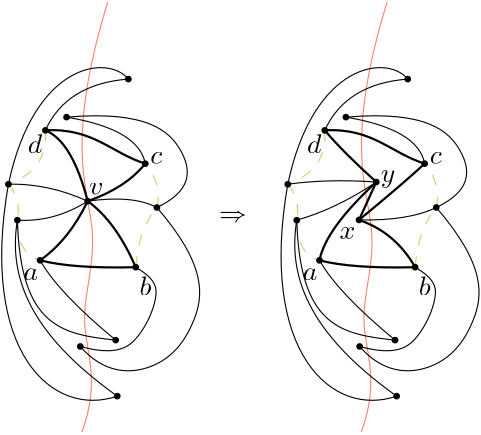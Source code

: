 <?xml version="1.0"?>
<!DOCTYPE ipe SYSTEM "ipe.dtd">
<ipe version="70206" creator="Ipe 7.2.7">
<info created="D:20180427155132" modified="D:20180920155719"/>
<preamble>%\usepackage{ods-figs}</preamble>
<ipestyle name="basic">
<symbol name="arrow/arc(spx)">
<path stroke="sym-stroke" fill="sym-stroke" pen="sym-pen">
0 0 m
-1 0.333 l
-1 -0.333 l
h
</path>
</symbol>
<symbol name="arrow/farc(spx)">
<path stroke="sym-stroke" fill="white" pen="sym-pen">
0 0 m
-1 0.333 l
-1 -0.333 l
h
</path>
</symbol>
<symbol name="arrow/ptarc(spx)">
<path stroke="sym-stroke" fill="sym-stroke" pen="sym-pen">
0 0 m
-1 0.333 l
-0.8 0 l
-1 -0.333 l
h
</path>
</symbol>
<symbol name="arrow/fptarc(spx)">
<path stroke="sym-stroke" fill="white" pen="sym-pen">
0 0 m
-1 0.333 l
-0.8 0 l
-1 -0.333 l
h
</path>
</symbol>
<symbol name="mark/circle(sx)" transformations="translations">
<path fill="sym-stroke">
0.6 0 0 0.6 0 0 e
0.4 0 0 0.4 0 0 e
</path>
</symbol>
<symbol name="mark/disk(sx)" transformations="translations">
<path fill="sym-stroke">
0.6 0 0 0.6 0 0 e
</path>
</symbol>
<symbol name="mark/fdisk(sfx)" transformations="translations">
<group>
<path fill="sym-fill">
0.5 0 0 0.5 0 0 e
</path>
<path fill="sym-stroke" fillrule="eofill">
0.6 0 0 0.6 0 0 e
0.4 0 0 0.4 0 0 e
</path>
</group>
</symbol>
<symbol name="mark/box(sx)" transformations="translations">
<path fill="sym-stroke" fillrule="eofill">
-0.6 -0.6 m
0.6 -0.6 l
0.6 0.6 l
-0.6 0.6 l
h
-0.4 -0.4 m
0.4 -0.4 l
0.4 0.4 l
-0.4 0.4 l
h
</path>
</symbol>
<symbol name="mark/square(sx)" transformations="translations">
<path fill="sym-stroke">
-0.6 -0.6 m
0.6 -0.6 l
0.6 0.6 l
-0.6 0.6 l
h
</path>
</symbol>
<symbol name="mark/fsquare(sfx)" transformations="translations">
<group>
<path fill="sym-fill">
-0.5 -0.5 m
0.5 -0.5 l
0.5 0.5 l
-0.5 0.5 l
h
</path>
<path fill="sym-stroke" fillrule="eofill">
-0.6 -0.6 m
0.6 -0.6 l
0.6 0.6 l
-0.6 0.6 l
h
-0.4 -0.4 m
0.4 -0.4 l
0.4 0.4 l
-0.4 0.4 l
h
</path>
</group>
</symbol>
<symbol name="mark/cross(sx)" transformations="translations">
<group>
<path fill="sym-stroke">
-0.43 -0.57 m
0.57 0.43 l
0.43 0.57 l
-0.57 -0.43 l
h
</path>
<path fill="sym-stroke">
-0.43 0.57 m
0.57 -0.43 l
0.43 -0.57 l
-0.57 0.43 l
h
</path>
</group>
</symbol>
<symbol name="arrow/fnormal(spx)">
<path stroke="sym-stroke" fill="white" pen="sym-pen">
0 0 m
-1 0.333 l
-1 -0.333 l
h
</path>
</symbol>
<symbol name="arrow/pointed(spx)">
<path stroke="sym-stroke" fill="sym-stroke" pen="sym-pen">
0 0 m
-1 0.333 l
-0.8 0 l
-1 -0.333 l
h
</path>
</symbol>
<symbol name="arrow/fpointed(spx)">
<path stroke="sym-stroke" fill="white" pen="sym-pen">
0 0 m
-1 0.333 l
-0.8 0 l
-1 -0.333 l
h
</path>
</symbol>
<symbol name="arrow/linear(spx)">
<path stroke="sym-stroke" pen="sym-pen">
-1 0.333 m
0 0 l
-1 -0.333 l
</path>
</symbol>
<symbol name="arrow/fdouble(spx)">
<path stroke="sym-stroke" fill="white" pen="sym-pen">
0 0 m
-1 0.333 l
-1 -0.333 l
h
-1 0 m
-2 0.333 l
-2 -0.333 l
h
</path>
</symbol>
<symbol name="arrow/double(spx)">
<path stroke="sym-stroke" fill="sym-stroke" pen="sym-pen">
0 0 m
-1 0.333 l
-1 -0.333 l
h
-1 0 m
-2 0.333 l
-2 -0.333 l
h
</path>
</symbol>
<pen name="heavier" value="0.8"/>
<pen name="fat" value="1.2"/>
<pen name="ultrafat" value="2"/>
<symbolsize name="large" value="5"/>
<symbolsize name="small" value="2"/>
<symbolsize name="tiny" value="1.1"/>
<arrowsize name="large" value="10"/>
<arrowsize name="small" value="5"/>
<arrowsize name="tiny" value="3"/>
<color name="red" value="1 0 0"/>
<color name="green" value="0 1 0"/>
<color name="blue" value="0 0 1"/>
<color name="yellow" value="1 1 0"/>
<color name="orange" value="1 0.647 0"/>
<color name="gold" value="1 0.843 0"/>
<color name="purple" value="0.627 0.125 0.941"/>
<color name="gray" value="0.745"/>
<color name="brown" value="0.647 0.165 0.165"/>
<color name="navy" value="0 0 0.502"/>
<color name="pink" value="1 0.753 0.796"/>
<color name="seagreen" value="0.18 0.545 0.341"/>
<color name="turquoise" value="0.251 0.878 0.816"/>
<color name="violet" value="0.933 0.51 0.933"/>
<color name="darkblue" value="0 0 0.545"/>
<color name="darkcyan" value="0 0.545 0.545"/>
<color name="darkgray" value="0.663"/>
<color name="darkgreen" value="0 0.392 0"/>
<color name="darkmagenta" value="0.545 0 0.545"/>
<color name="darkorange" value="1 0.549 0"/>
<color name="darkred" value="0.545 0 0"/>
<color name="lightblue" value="0.678 0.847 0.902"/>
<color name="lightcyan" value="0.878 1 1"/>
<color name="lightgray" value="0.827"/>
<color name="lightgreen" value="0.565 0.933 0.565"/>
<color name="lightyellow" value="1 1 0.878"/>
<dashstyle name="dashed" value="[4] 0"/>
<dashstyle name="dotted" value="[1 3] 0"/>
<dashstyle name="dash dotted" value="[4 2 1 2] 0"/>
<dashstyle name="dash dot dotted" value="[4 2 1 2 1 2] 0"/>
<textsize name="large" value="\large"/>
<textsize name="small" value="\small"/>
<textsize name="tiny" value="\tiny"/>
<textsize name="Large" value="\Large"/>
<textsize name="LARGE" value="\LARGE"/>
<textsize name="huge" value="\huge"/>
<textsize name="Huge" value="\Huge"/>
<textsize name="footnote" value="\footnotesize"/>
<textstyle name="center" begin="\begin{center}" end="\end{center}"/>
<textstyle name="itemize" begin="\begin{itemize}" end="\end{itemize}"/>
<textstyle name="item" begin="\begin{itemize}\item{}" end="\end{itemize}"/>
<gridsize name="4 pts" value="4"/>
<gridsize name="8 pts (~3 mm)" value="8"/>
<gridsize name="16 pts (~6 mm)" value="16"/>
<gridsize name="32 pts (~12 mm)" value="32"/>
<gridsize name="10 pts (~3.5 mm)" value="10"/>
<gridsize name="20 pts (~7 mm)" value="20"/>
<gridsize name="14 pts (~5 mm)" value="14"/>
<gridsize name="28 pts (~10 mm)" value="28"/>
<gridsize name="56 pts (~20 mm)" value="56"/>
<anglesize name="90 deg" value="90"/>
<anglesize name="60 deg" value="60"/>
<anglesize name="45 deg" value="45"/>
<anglesize name="30 deg" value="30"/>
<anglesize name="22.5 deg" value="22.5"/>
<opacity name="10%" value="0.1"/>
<opacity name="30%" value="0.3"/>
<opacity name="50%" value="0.5"/>
<opacity name="75%" value="0.75"/>
<tiling name="falling" angle="-60" step="4" width="1"/>
<tiling name="rising" angle="30" step="4" width="1"/>
</ipestyle>
<ipestyle name="brew">
<color name="aliceblue" value="0.941 0.973 1"/>
<color name="brew1" value="0.552 0.827 0.78"/>
<color name="brew2" value="1 1 0.701"/>
<color name="brew3" value="0.745 0.729 0.854"/>
<color name="brew4" value="0.984 0.501 0.447"/>
<color name="brew5" value="0.501 0.694 0.827"/>
<color name="brew6" value="0.992 0.705 0.384"/>
<color name="brew7" value="0.701 0.87 0.411"/>
<color name="brew8" value="0.988 0.803 0.898"/>
</ipestyle>
<page>
<layer name="alpha"/>
<view layers="alpha" active="alpha"/>
<group layer="alpha" matrix="0.8 0 0 0.8 45.8141 137.899">
<path stroke="brew7" dash="dashed">
185.353 666.904 m
186.78 684.262
194.865 693.774 c
</path>
<path stroke="brew7" dash="dashed">
194.865 693.774 m
197.243 704.474
189.634 713.51 c
</path>
<path stroke="brew7" dash="dashed">
144.692 728.49 m
146.119 710.894
128.047 704.236 c
</path>
<path stroke="brew7" dash="dashed">
128.047 704.236 m
133.754 697.816
132.09 688.067 c
</path>
<path stroke="brew7" dash="dashed">
132.09 688.067 m
132.09 672.848
142.314 669.995 c
</path>
<path stroke="brew4">
172.751 786.272 m
153.728 724.21
173.226 681.884
156.106 641.936
169.66 615.78
161.099 592.715 c
</path>
<use name="mark/disk(sx)" pos="163.703 696.626" size="small" stroke="black"/>
<use name="mark/disk(sx)" pos="144.692 728.49" size="small" stroke="black"/>
<use name="mark/disk(sx)" pos="142.314 669.995" size="small" stroke="black"/>
<use name="mark/disk(sx)" pos="185.353 666.904" size="small" stroke="black"/>
<use name="mark/disk(sx)" pos="132.09 688.067" size="small" stroke="black"/>
<use name="mark/disk(sx)" pos="128.047 704.236" size="small" stroke="black"/>
<use name="mark/disk(sx)" pos="189.634 713.51" size="small" stroke="black"/>
<use name="mark/disk(sx)" pos="194.865 693.774" size="small" stroke="black"/>
<path stroke="black" pen="heavier">
163.703 696.626 m
155.392 679.269
142.314 669.995 c
</path>
<path stroke="black" pen="heavier">
142.314 669.995 m
157.057 666.19
185.353 666.904 c
</path>
<path stroke="black" pen="heavier">
163.703 696.626 m
176.318 687.591
185.353 666.904 c
</path>
<path stroke="black">
163.703 696.626 m
184.164 699.48
194.865 693.774 c
</path>
<path stroke="black" pen="heavier">
163.703 696.626 m
180.835 702.572
189.634 713.51 c
</path>
<path stroke="black" pen="heavier">
163.703 696.626 m
156.819 723.497
144.692 728.49 c
</path>
<path stroke="black">
163.703 696.626 m
145.881 704.712
128.047 704.236 c
</path>
<path stroke="black">
163.703 696.626 m
148.734 687.116
132.09 688.067 c
</path>
<text matrix="1 0 0 1 -2 -3" transformations="translations" pos="166.331 702.572" stroke="black" type="label" width="5.187" height="4.289" depth="0" valign="baseline" style="math">v</text>
<path stroke="black" pen="heavier">
144.692 728.49 m
166.093 729.679
174.415 718.265
189.634 713.51 c
</path>
<text matrix="1 0 0 1 5 5" transformations="translations" pos="136.37 661.435" stroke="black" type="label" width="5.266" height="4.289" depth="0" halign="right" valign="top" style="math">a</text>
<text matrix="1 0 0 1 50.6481 1.42714" transformations="translations" pos="136.37 661.435" stroke="black" type="label" width="4.276" height="6.918" depth="0" valign="top" style="math">b</text>
<path stroke="black">
144.692 728.49 m
154.204 749.415
182.024 751.555 c
</path>
<path stroke="black">
128.047 704.236 m
139.699 759.402
172.989 762.731
182.024 751.555 c
</path>
<path stroke="black">
132.09 688.067 m
133.516 640.034
152.063 636.705
176.318 634.089 c
</path>
<path stroke="black">
176.318 634.089 m
150.637 655.252
142.314 669.995 c
</path>
<path stroke="black">
128.047 704.236 m
114.731 628.383
148.021 598.897
177.031 608.884 c
</path>
<path stroke="black">
177.031 608.884 m
136.607 637.656
128.047 663.575
132.09 688.067 c
</path>
<use name="mark/disk(sx)" pos="177.031 608.884" size="small" stroke="black"/>
<use name="mark/disk(sx)" pos="176.318 634.089" size="small" stroke="black"/>
<use name="mark/disk(sx)" pos="182.024 751.555" size="small" stroke="black"/>
<path stroke="black">
189.634 713.51 m
186.78 728.966
154.204 734.435 c
</path>
<path stroke="black">
154.204 734.435 m
190.347 737.526
211.034 718.979
210.321 701.145
194.865 693.774 c
</path>
<path stroke="black">
185.353 666.904 m
194.151 661.673
196.054 654.301
187.969 635.041
177.031 626.718
160.386 631.236 c
</path>
<path stroke="black">
160.386 631.236 m
170.849 619.109
194.627 618.396
213.65 639.796
217.692 667.379
194.865 693.774 c
</path>
<use name="mark/disk(sx)" pos="160.386 631.236" size="small" stroke="black"/>
<use name="mark/disk(sx)" pos="154.204 734.435" size="small" stroke="black"/>
<text matrix="1 0 0 1 4 4" transformations="translations" pos="139.223 722.783" stroke="black" type="label" width="5.185" height="6.918" depth="0" halign="right" valign="top" style="math">d</text>
<text matrix="1 0 0 1 -2 0" transformations="translations" pos="193.914 713.51" stroke="black" type="label" width="4.311" height="4.289" depth="0" valign="baseline" style="math">c</text>
</group>
<group matrix="0.8 0 0 0.8 45.8141 141.969">
<path matrix="1 0 0 1 125.718 -5.08854" stroke="brew7" dash="dashed">
185.353 666.904 m
186.78 684.262
194.865 693.774 c
</path>
<path matrix="1 0 0 1 125.718 -5.08854" stroke="brew7" dash="dashed">
194.865 693.774 m
197.243 704.474
189.634 713.51 c
</path>
<path matrix="1 0 0 1 125.718 -5.08854" stroke="brew7" dash="dashed">
144.692 728.49 m
146.119 710.894
128.047 704.236 c
</path>
<path matrix="1 0 0 1 125.718 -5.08854" stroke="brew7" dash="dashed">
128.047 704.236 m
133.754 697.816
132.09 688.067 c
</path>
<path matrix="1 0 0 1 125.718 -5.08854" stroke="brew7" dash="dashed">
132.09 688.067 m
132.09 672.848
142.314 669.995 c
</path>
<path matrix="1 0 0 1 125.718 -5.08854" stroke="brew4">
172.751 786.272 m
153.728 724.21
173.226 681.884
156.106 641.936
169.66 615.78
161.099 592.715 c
</path>
<use matrix="1 0 0 1 125.718 -5.08854" name="mark/disk(sx)" pos="144.692 728.49" size="small" stroke="black"/>
<use matrix="1 0 0 1 125.718 -5.08854" name="mark/disk(sx)" pos="142.314 669.995" size="small" stroke="black"/>
<use matrix="1 0 0 1 125.718 -5.08854" name="mark/disk(sx)" pos="185.353 666.904" size="small" stroke="black"/>
<use matrix="1 0 0 1 125.718 -5.08854" name="mark/disk(sx)" pos="132.09 688.067" size="small" stroke="black"/>
<use matrix="1 0 0 1 125.718 -5.08854" name="mark/disk(sx)" pos="128.047 704.236" size="small" stroke="black"/>
<use matrix="1 0 0 1 125.718 -5.08854" name="mark/disk(sx)" pos="189.634 713.51" size="small" stroke="black"/>
<use matrix="1 0 0 1 125.718 -5.08854" name="mark/disk(sx)" pos="194.865 693.774" size="small" stroke="black"/>
<path matrix="1 0 0 1 125.718 -5.08854" stroke="black" pen="heavier">
142.314 669.995 m
157.057 666.19
185.353 666.904 c
</path>
<path matrix="1 0 0 1 125.718 -5.08854" stroke="black" pen="heavier">
144.692 728.49 m
166.093 729.679
174.415 718.265
189.634 713.51 c
</path>
<text matrix="1 0 0 1 130.718 -0.0885361" transformations="translations" pos="136.37 661.435" stroke="black" type="label" width="5.266" height="4.289" depth="0" halign="right" valign="top" style="math">a</text>
<text matrix="1 0 0 1 176.367 -3.6614" transformations="translations" pos="136.37 661.435" stroke="black" type="label" width="4.276" height="6.918" depth="0" valign="top" style="math">b</text>
<path matrix="1 0 0 1 125.718 -5.08854" stroke="black">
144.692 728.49 m
154.204 749.415
182.024 751.555 c
</path>
<path matrix="1 0 0 1 125.718 -5.08854" stroke="black">
128.047 704.236 m
139.699 759.402
172.989 762.731
182.024 751.555 c
</path>
<path matrix="1 0 0 1 125.718 -5.08854" stroke="black">
132.09 688.067 m
133.516 640.034
152.063 636.705
176.318 634.089 c
</path>
<path matrix="1 0 0 1 125.718 -5.08854" stroke="black">
176.318 634.089 m
150.637 655.252
142.314 669.995 c
</path>
<path matrix="1 0 0 1 125.718 -5.08854" stroke="black">
128.047 704.236 m
114.731 628.383
148.021 598.897
177.031 608.884 c
</path>
<path matrix="1 0 0 1 125.718 -5.08854" stroke="black">
177.031 608.884 m
136.607 637.656
128.047 663.575
132.09 688.067 c
</path>
<use matrix="1 0 0 1 125.718 -5.08854" name="mark/disk(sx)" pos="177.031 608.884" size="small" stroke="black"/>
<use matrix="1 0 0 1 125.718 -5.08854" name="mark/disk(sx)" pos="176.318 634.089" size="small" stroke="black"/>
<use matrix="1 0 0 1 125.718 -5.08854" name="mark/disk(sx)" pos="182.024 751.555" size="small" stroke="black"/>
<path matrix="1 0 0 1 125.718 -5.08854" stroke="black">
189.634 713.51 m
186.78 728.966
154.204 734.435 c
</path>
<path matrix="1 0 0 1 125.718 -5.08854" stroke="black">
154.204 734.435 m
190.347 737.526
211.034 718.979
210.321 701.145
194.865 693.774 c
</path>
<path matrix="1 0 0 1 125.718 -5.08854" stroke="black">
185.353 666.904 m
194.151 661.673
196.054 654.301
187.969 635.041
177.031 626.718
160.386 631.236 c
</path>
<path matrix="1 0 0 1 125.718 -5.08854" stroke="black">
160.386 631.236 m
170.849 619.109
194.627 618.396
213.65 639.796
217.692 667.379
194.865 693.774 c
</path>
<use matrix="1 0 0 1 125.718 -5.08854" name="mark/disk(sx)" pos="160.386 631.236" size="small" stroke="black"/>
<use matrix="1 0 0 1 125.718 -5.08854" name="mark/disk(sx)" pos="154.204 734.435" size="small" stroke="black"/>
<text matrix="1 0 0 1 129.718 -1.08854" transformations="translations" pos="139.223 722.783" stroke="black" type="label" width="5.185" height="6.918" depth="0" halign="right" valign="top" style="math">d</text>
<text matrix="1 0 0 1 123.718 -5.08854" transformations="translations" pos="193.914 713.51" stroke="black" type="label" width="4.311" height="4.289" depth="0" valign="baseline" style="math">c</text>
<use name="mark/disk(sx)" pos="285.814 683.09" size="small" stroke="black"/>
<use name="mark/disk(sx)" pos="293.596 700.151" size="small" stroke="black"/>
<path stroke="black" pen="heavier">
293.596 700.151 m
285.814 683.09 l
</path>
<path stroke="black" pen="heavier">
293.596 700.151 m
278.63 713.621
270.41 723.401 c
</path>
<path stroke="black">
293.596 700.151 m
271.446 701.648
253.765 699.147 c
</path>
<path stroke="black">
293.596 700.151 m
275.936 688.178
257.808 682.978 c
</path>
<path stroke="black" pen="heavier">
285.814 683.09 m
306.168 699.852
315.352 708.421 c
</path>
<path stroke="black" pen="heavier">
285.814 683.09 m
302.277 677.402
311.071 661.815 c
</path>
<path stroke="black" pen="heavier">
293.596 700.151 m
270.847 679.198
268.032 664.906 c
</path>
<text matrix="1 0 0 1 1 4" transformations="translations" pos="283.12 675.906" stroke="black" type="label" width="5.694" height="4.289" depth="0" halign="right" valign="top" style="math">x</text>
<text matrix="1 0 0 1 2 0" transformations="translations" pos="293.596 700.151" stroke="black" type="label" width="5.242" height="4.297" depth="1.93" valign="baseline" style="math">y</text>
</group>
<text matrix="0.8 0 0 0.8 46.6361 127.217" transformations="translations" pos="228.043 702.845" stroke="black" type="label" width="9.963" height="3.655" depth="0" halign="center" valign="center" style="math">\Rightarrow</text>
<path matrix="0.8 0 0 0.8 45.8141 137.899" stroke="black">
285.814 688.178 m
308.098 687.721
320.583 693.774 c
</path>
</page>
</ipe>
